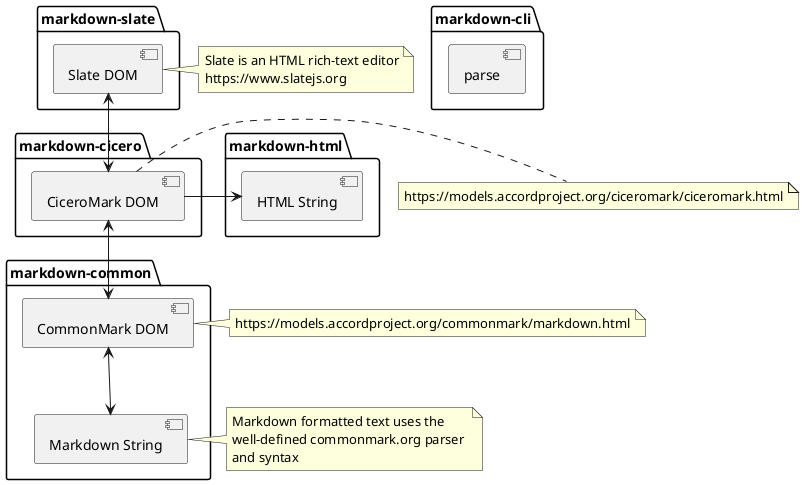 @startuml

package "markdown-cli" {
  [parse]
}

package "markdown-common" {
  [Markdown String] <-up-> [CommonMark DOM]
}

note right of [CommonMark DOM]
  https://models.accordproject.org/commonmark/markdown.html
end note

note right of [Markdown String]
  Markdown formatted text uses the 
  well-defined commonmark.org parser 
  and syntax
end note

package "markdown-cicero" {
  [CommonMark DOM] <-up-> [CiceroMark DOM]
}

package "markdown-html" {
  [CiceroMark DOM] -> [HTML String]
}

note right of [CiceroMark DOM]
  https://models.accordproject.org/ciceromark/ciceromark.html
end note

package "markdown-slate" {
  [CiceroMark DOM] <-up-> [Slate DOM]
}

note right of [Slate DOM]
  Slate is an HTML rich-text editor
  https://www.slatejs.org
end note


@enduml